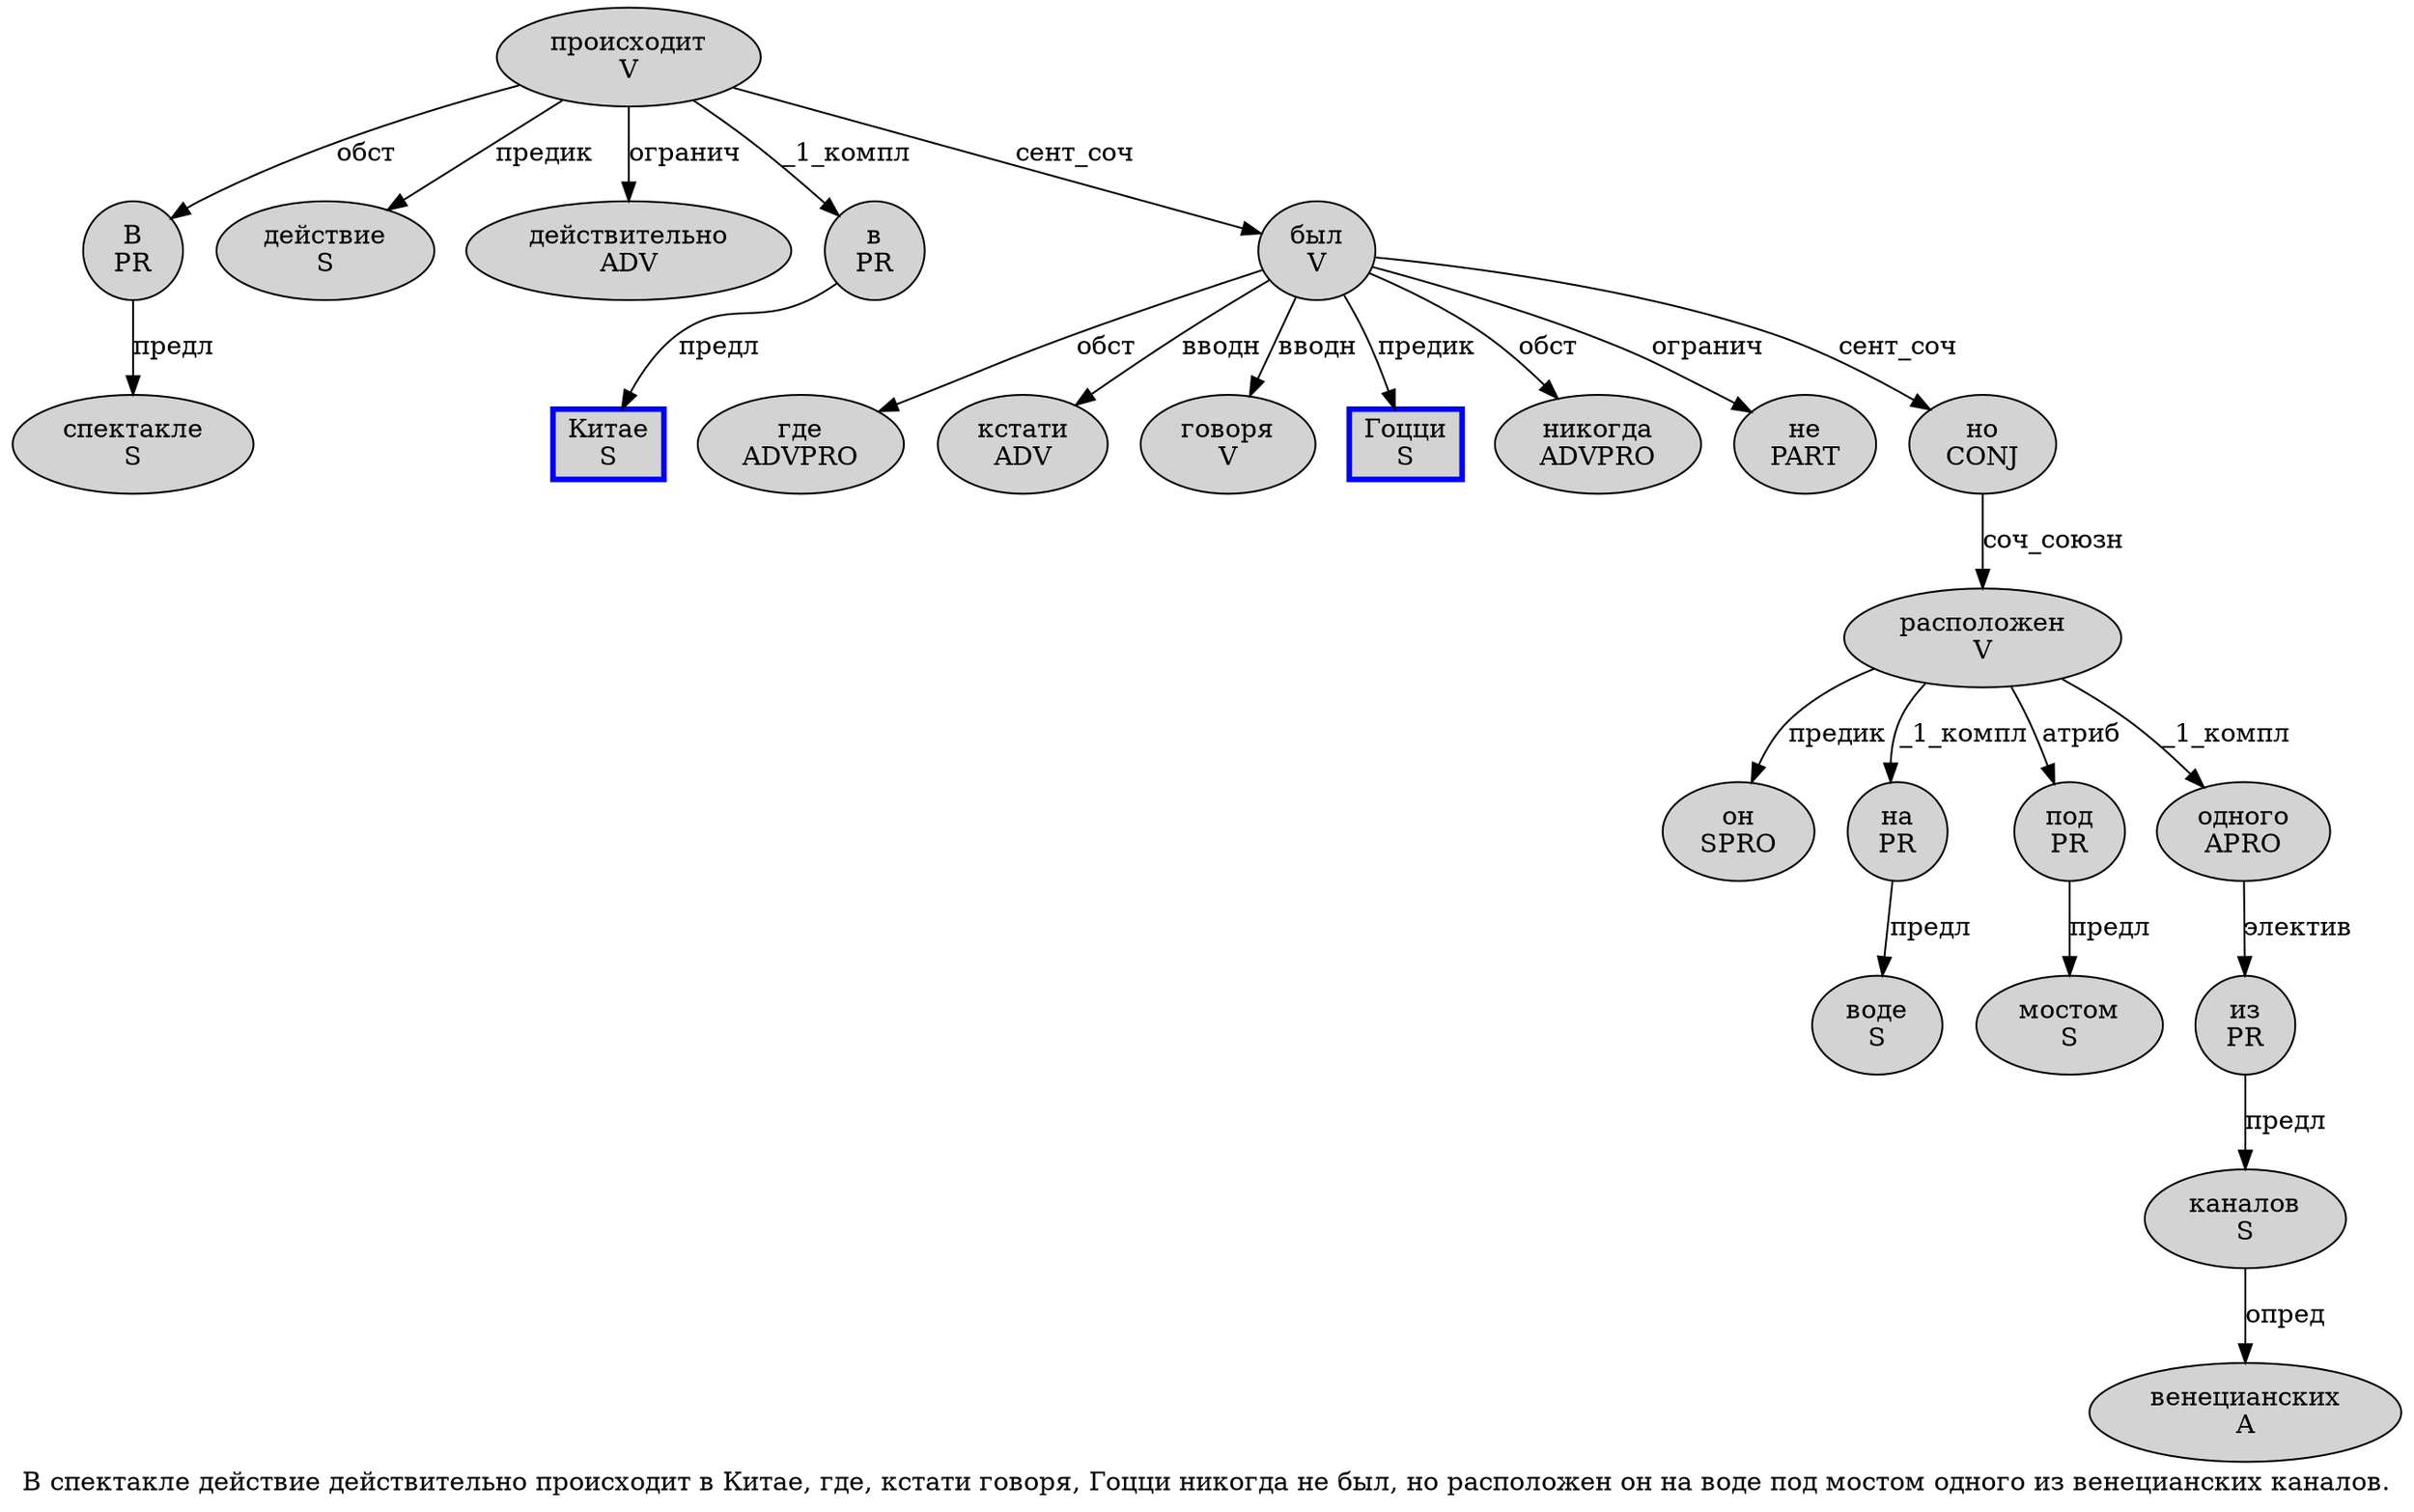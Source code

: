 digraph SENTENCE_759 {
	graph [label="В спектакле действие действительно происходит в Китае, где, кстати говоря, Гоцци никогда не был, но расположен он на воде под мостом одного из венецианских каналов."]
	node [style=filled]
		0 [label="В
PR" color="" fillcolor=lightgray penwidth=1 shape=ellipse]
		1 [label="спектакле
S" color="" fillcolor=lightgray penwidth=1 shape=ellipse]
		2 [label="действие
S" color="" fillcolor=lightgray penwidth=1 shape=ellipse]
		3 [label="действительно
ADV" color="" fillcolor=lightgray penwidth=1 shape=ellipse]
		4 [label="происходит
V" color="" fillcolor=lightgray penwidth=1 shape=ellipse]
		5 [label="в
PR" color="" fillcolor=lightgray penwidth=1 shape=ellipse]
		6 [label="Китае
S" color=blue fillcolor=lightgray penwidth=3 shape=box]
		8 [label="где
ADVPRO" color="" fillcolor=lightgray penwidth=1 shape=ellipse]
		10 [label="кстати
ADV" color="" fillcolor=lightgray penwidth=1 shape=ellipse]
		11 [label="говоря
V" color="" fillcolor=lightgray penwidth=1 shape=ellipse]
		13 [label="Гоцци
S" color=blue fillcolor=lightgray penwidth=3 shape=box]
		14 [label="никогда
ADVPRO" color="" fillcolor=lightgray penwidth=1 shape=ellipse]
		15 [label="не
PART" color="" fillcolor=lightgray penwidth=1 shape=ellipse]
		16 [label="был
V" color="" fillcolor=lightgray penwidth=1 shape=ellipse]
		18 [label="но
CONJ" color="" fillcolor=lightgray penwidth=1 shape=ellipse]
		19 [label="расположен
V" color="" fillcolor=lightgray penwidth=1 shape=ellipse]
		20 [label="он
SPRO" color="" fillcolor=lightgray penwidth=1 shape=ellipse]
		21 [label="на
PR" color="" fillcolor=lightgray penwidth=1 shape=ellipse]
		22 [label="воде
S" color="" fillcolor=lightgray penwidth=1 shape=ellipse]
		23 [label="под
PR" color="" fillcolor=lightgray penwidth=1 shape=ellipse]
		24 [label="мостом
S" color="" fillcolor=lightgray penwidth=1 shape=ellipse]
		25 [label="одного
APRO" color="" fillcolor=lightgray penwidth=1 shape=ellipse]
		26 [label="из
PR" color="" fillcolor=lightgray penwidth=1 shape=ellipse]
		27 [label="венецианских
A" color="" fillcolor=lightgray penwidth=1 shape=ellipse]
		28 [label="каналов
S" color="" fillcolor=lightgray penwidth=1 shape=ellipse]
			5 -> 6 [label="предл"]
			16 -> 8 [label="обст"]
			16 -> 10 [label="вводн"]
			16 -> 11 [label="вводн"]
			16 -> 13 [label="предик"]
			16 -> 14 [label="обст"]
			16 -> 15 [label="огранич"]
			16 -> 18 [label="сент_соч"]
			21 -> 22 [label="предл"]
			26 -> 28 [label="предл"]
			0 -> 1 [label="предл"]
			18 -> 19 [label="соч_союзн"]
			23 -> 24 [label="предл"]
			25 -> 26 [label="электив"]
			4 -> 0 [label="обст"]
			4 -> 2 [label="предик"]
			4 -> 3 [label="огранич"]
			4 -> 5 [label="_1_компл"]
			4 -> 16 [label="сент_соч"]
			19 -> 20 [label="предик"]
			19 -> 21 [label="_1_компл"]
			19 -> 23 [label="атриб"]
			19 -> 25 [label="_1_компл"]
			28 -> 27 [label="опред"]
}